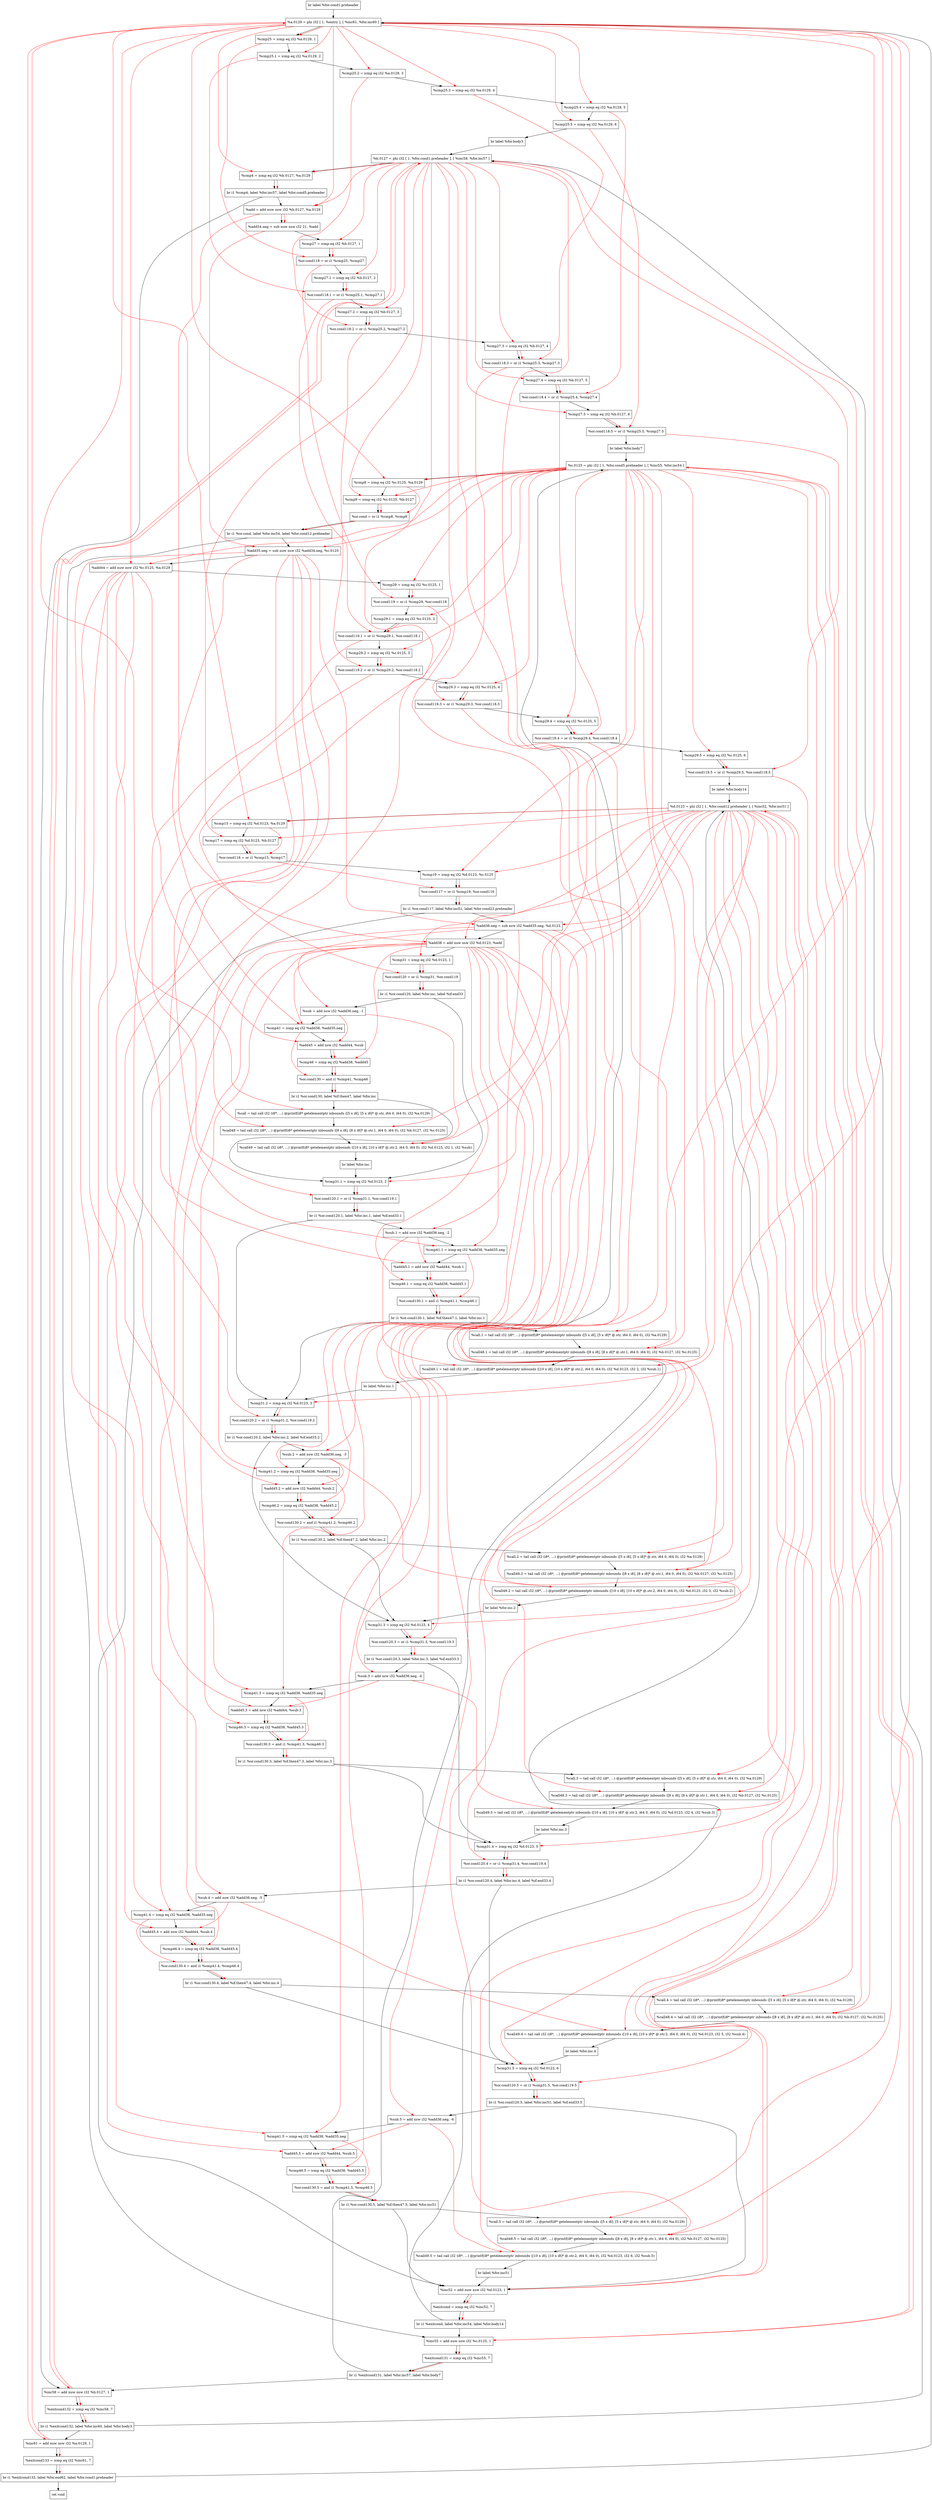 digraph "CDFG for'func' function" {
	Node0x55727b865918[shape=record, label="  br label %for.cond1.preheader"];
	Node0x55727b8660b8[shape=record, label="  %a.0129 = phi i32 [ 1, %entry ], [ %inc61, %for.inc60 ]"];
	Node0x55727b8661a0[shape=record, label="  %cmp25 = icmp eq i32 %a.0129, 1"];
	Node0x55727b866260[shape=record, label="  %cmp25.1 = icmp eq i32 %a.0129, 2"];
	Node0x55727b866320[shape=record, label="  %cmp25.2 = icmp eq i32 %a.0129, 3"];
	Node0x55727b8663e0[shape=record, label="  %cmp25.3 = icmp eq i32 %a.0129, 4"];
	Node0x55727b8664a0[shape=record, label="  %cmp25.4 = icmp eq i32 %a.0129, 5"];
	Node0x55727b866560[shape=record, label="  %cmp25.5 = icmp eq i32 %a.0129, 6"];
	Node0x55727b8666b8[shape=record, label="  br label %for.body3"];
	Node0x55727b866808[shape=record, label="  %b.0127 = phi i32 [ 1, %for.cond1.preheader ], [ %inc58, %for.inc57 ]"];
	Node0x55727b866a90[shape=record, label="  %cmp4 = icmp eq i32 %b.0127, %a.0129"];
	Node0x55727b7edc98[shape=record, label="  br i1 %cmp4, label %for.inc57, label %for.cond5.preheader"];
	Node0x55727b866c80[shape=record, label="  %add = add nuw nsw i32 %b.0127, %a.0129"];
	Node0x55727b866cf0[shape=record, label="  %add34.neg = sub nuw nsw i32 21, %add"];
	Node0x55727b866d90[shape=record, label="  %cmp27 = icmp eq i32 %b.0127, 1"];
	Node0x55727b866e20[shape=record, label="  %or.cond118 = or i1 %cmp25, %cmp27"];
	Node0x55727b866ec0[shape=record, label="  %cmp27.1 = icmp eq i32 %b.0127, 2"];
	Node0x55727b866f50[shape=record, label="  %or.cond118.1 = or i1 %cmp25.1, %cmp27.1"];
	Node0x55727b866ff0[shape=record, label="  %cmp27.2 = icmp eq i32 %b.0127, 3"];
	Node0x55727b867080[shape=record, label="  %or.cond118.2 = or i1 %cmp25.2, %cmp27.2"];
	Node0x55727b867120[shape=record, label="  %cmp27.3 = icmp eq i32 %b.0127, 4"];
	Node0x55727b8671b0[shape=record, label="  %or.cond118.3 = or i1 %cmp25.3, %cmp27.3"];
	Node0x55727b867570[shape=record, label="  %cmp27.4 = icmp eq i32 %b.0127, 5"];
	Node0x55727b867600[shape=record, label="  %or.cond118.4 = or i1 %cmp25.4, %cmp27.4"];
	Node0x55727b8676a0[shape=record, label="  %cmp27.5 = icmp eq i32 %b.0127, 6"];
	Node0x55727b867730[shape=record, label="  %or.cond118.5 = or i1 %cmp25.5, %cmp27.5"];
	Node0x55727b867838[shape=record, label="  br label %for.body7"];
	Node0x55727b867988[shape=record, label="  %c.0125 = phi i32 [ 1, %for.cond5.preheader ], [ %inc55, %for.inc54 ]"];
	Node0x55727b867a70[shape=record, label="  %cmp8 = icmp eq i32 %c.0125, %a.0129"];
	Node0x55727b867b00[shape=record, label="  %cmp9 = icmp eq i32 %c.0125, %b.0127"];
	Node0x55727b867b90[shape=record, label="  %or.cond = or i1 %cmp8, %cmp9"];
	Node0x55727b7eddb8[shape=record, label="  br i1 %or.cond, label %for.inc54, label %for.cond12.preheader"];
	Node0x55727b867d80[shape=record, label="  %add35.neg = sub nuw nsw i32 %add34.neg, %c.0125"];
	Node0x55727b867df0[shape=record, label="  %add44 = add nuw nsw i32 %c.0125, %a.0129"];
	Node0x55727b867e60[shape=record, label="  %cmp29 = icmp eq i32 %c.0125, 1"];
	Node0x55727b867ef0[shape=record, label="  %or.cond119 = or i1 %cmp29, %or.cond118"];
	Node0x55727b867f90[shape=record, label="  %cmp29.1 = icmp eq i32 %c.0125, 2"];
	Node0x55727b868830[shape=record, label="  %or.cond119.1 = or i1 %cmp29.1, %or.cond118.1"];
	Node0x55727b8688d0[shape=record, label="  %cmp29.2 = icmp eq i32 %c.0125, 3"];
	Node0x55727b868960[shape=record, label="  %or.cond119.2 = or i1 %cmp29.2, %or.cond118.2"];
	Node0x55727b868a00[shape=record, label="  %cmp29.3 = icmp eq i32 %c.0125, 4"];
	Node0x55727b868a90[shape=record, label="  %or.cond119.3 = or i1 %cmp29.3, %or.cond118.3"];
	Node0x55727b868b30[shape=record, label="  %cmp29.4 = icmp eq i32 %c.0125, 5"];
	Node0x55727b868bc0[shape=record, label="  %or.cond119.4 = or i1 %cmp29.4, %or.cond118.4"];
	Node0x55727b868c60[shape=record, label="  %cmp29.5 = icmp eq i32 %c.0125, 6"];
	Node0x55727b869310[shape=record, label="  %or.cond119.5 = or i1 %cmp29.5, %or.cond118.5"];
	Node0x55727b869418[shape=record, label="  br label %for.body14"];
	Node0x55727b869568[shape=record, label="  %d.0123 = phi i32 [ 1, %for.cond12.preheader ], [ %inc52, %for.inc51 ]"];
	Node0x55727b869650[shape=record, label="  %cmp15 = icmp eq i32 %d.0123, %a.0129"];
	Node0x55727b8696e0[shape=record, label="  %cmp17 = icmp eq i32 %d.0123, %b.0127"];
	Node0x55727b869770[shape=record, label="  %or.cond116 = or i1 %cmp15, %cmp17"];
	Node0x55727b869810[shape=record, label="  %cmp19 = icmp eq i32 %d.0123, %c.0125"];
	Node0x55727b8698a0[shape=record, label="  %or.cond117 = or i1 %cmp19, %or.cond116"];
	Node0x55727b7f9228[shape=record, label="  br i1 %or.cond117, label %for.inc51, label %for.cond22.preheader"];
	Node0x55727b869aa0[shape=record, label="  %add36.neg = sub nsw i32 %add35.neg, %d.0123"];
	Node0x55727b869b10[shape=record, label="  %add38 = add nuw nsw i32 %d.0123, %add"];
	Node0x55727b869b80[shape=record, label="  %cmp31 = icmp eq i32 %d.0123, 1"];
	Node0x55727b869c10[shape=record, label="  %or.cond120 = or i1 %cmp31, %or.cond119"];
	Node0x55727b7f9348[shape=record, label="  br i1 %or.cond120, label %for.inc, label %if.end33"];
	Node0x55727b869e00[shape=record, label="  %sub = add nsw i32 %add36.neg, -1"];
	Node0x55727b869e90[shape=record, label="  %cmp41 = icmp eq i32 %add38, %add35.neg"];
	Node0x55727b869f20[shape=record, label="  %add45 = add nsw i32 %add44, %sub"];
	Node0x55727b869fb0[shape=record, label="  %cmp46 = icmp eq i32 %add38, %add45"];
	Node0x55727b86a040[shape=record, label="  %or.cond130 = and i1 %cmp41, %cmp46"];
	Node0x55727b7f9468[shape=record, label="  br i1 %or.cond130, label %if.then47, label %for.inc"];
	Node0x55727b86a488[shape=record, label="  %call = tail call i32 (i8*, ...) @printf(i8* getelementptr inbounds ([5 x i8], [5 x i8]* @.str, i64 0, i64 0), i32 %a.0129)"];
	Node0x55727b86a650[shape=record, label="  %call48 = tail call i32 (i8*, ...) @printf(i8* getelementptr inbounds ([8 x i8], [8 x i8]* @.str.1, i64 0, i64 0), i32 %b.0127, i32 %c.0125)"];
	Node0x55727b86a808[shape=record, label="  %call49 = tail call i32 (i8*, ...) @printf(i8* getelementptr inbounds ([10 x i8], [10 x i8]* @.str.2, i64 0, i64 0), i32 %d.0123, i32 1, i32 %sub)"];
	Node0x55727b86a8c8[shape=record, label="  br label %for.inc"];
	Node0x55727b86a940[shape=record, label="  %cmp31.1 = icmp eq i32 %d.0123, 2"];
	Node0x55727b86a9d0[shape=record, label="  %or.cond120.1 = or i1 %cmp31.1, %or.cond119.1"];
	Node0x55727b86abe8[shape=record, label="  br i1 %or.cond120.1, label %for.inc.1, label %if.end33.1"];
	Node0x55727b86ac60[shape=record, label="  %inc52 = add nuw nsw i32 %d.0123, 1"];
	Node0x55727b86acd0[shape=record, label="  %exitcond = icmp eq i32 %inc52, 7"];
	Node0x55727b86ad88[shape=record, label="  br i1 %exitcond, label %for.inc54, label %for.body14"];
	Node0x55727b86ae00[shape=record, label="  %inc55 = add nuw nsw i32 %c.0125, 1"];
	Node0x55727b86ae70[shape=record, label="  %exitcond131 = icmp eq i32 %inc55, 7"];
	Node0x55727b86aef8[shape=record, label="  br i1 %exitcond131, label %for.inc57, label %for.body7"];
	Node0x55727b86af70[shape=record, label="  %inc58 = add nuw nsw i32 %b.0127, 1"];
	Node0x55727b86afe0[shape=record, label="  %exitcond132 = icmp eq i32 %inc58, 7"];
	Node0x55727b86b068[shape=record, label="  br i1 %exitcond132, label %for.inc60, label %for.body3"];
	Node0x55727b86b0e0[shape=record, label="  %inc61 = add nuw nsw i32 %a.0129, 1"];
	Node0x55727b86b150[shape=record, label="  %exitcond133 = icmp eq i32 %inc61, 7"];
	Node0x55727b86b2b8[shape=record, label="  br i1 %exitcond133, label %for.end62, label %for.cond1.preheader"];
	Node0x55727b86b300[shape=record, label="  ret void"];
	Node0x55727b86b370[shape=record, label="  %sub.1 = add nsw i32 %add36.neg, -2"];
	Node0x55727b86b400[shape=record, label="  %cmp41.1 = icmp eq i32 %add38, %add35.neg"];
	Node0x55727b86b490[shape=record, label="  %add45.1 = add nsw i32 %add44, %sub.1"];
	Node0x55727b86b520[shape=record, label="  %cmp46.1 = icmp eq i32 %add38, %add45.1"];
	Node0x55727b868020[shape=record, label="  %or.cond130.1 = and i1 %cmp41.1, %cmp46.1"];
	Node0x55727b868128[shape=record, label="  br i1 %or.cond130.1, label %if.then47.1, label %for.inc.1"];
	Node0x55727b8681d8[shape=record, label="  %call.1 = tail call i32 (i8*, ...) @printf(i8* getelementptr inbounds ([5 x i8], [5 x i8]* @.str, i64 0, i64 0), i32 %a.0129)"];
	Node0x55727b868300[shape=record, label="  %call48.1 = tail call i32 (i8*, ...) @printf(i8* getelementptr inbounds ([8 x i8], [8 x i8]* @.str.1, i64 0, i64 0), i32 %b.0127, i32 %c.0125)"];
	Node0x55727b868448[shape=record, label="  %call49.1 = tail call i32 (i8*, ...) @printf(i8* getelementptr inbounds ([10 x i8], [10 x i8]* @.str.2, i64 0, i64 0), i32 %d.0123, i32 2, i32 %sub.1)"];
	Node0x55727b866068[shape=record, label="  br label %for.inc.1"];
	Node0x55727b868550[shape=record, label="  %cmp31.2 = icmp eq i32 %d.0123, 3"];
	Node0x55727b8685c0[shape=record, label="  %or.cond120.2 = or i1 %cmp31.2, %or.cond119.2"];
	Node0x55727b868778[shape=record, label="  br i1 %or.cond120.2, label %for.inc.2, label %if.end33.2"];
	Node0x55727b868cf0[shape=record, label="  %sub.2 = add nsw i32 %add36.neg, -3"];
	Node0x55727b868d80[shape=record, label="  %cmp41.2 = icmp eq i32 %add38, %add35.neg"];
	Node0x55727b868e10[shape=record, label="  %add45.2 = add nsw i32 %add44, %sub.2"];
	Node0x55727b868ea0[shape=record, label="  %cmp46.2 = icmp eq i32 %add38, %add45.2"];
	Node0x55727b868f30[shape=record, label="  %or.cond130.2 = and i1 %cmp41.2, %cmp46.2"];
	Node0x55727b869068[shape=record, label="  br i1 %or.cond130.2, label %if.then47.2, label %for.inc.2"];
	Node0x55727b869118[shape=record, label="  %call.2 = tail call i32 (i8*, ...) @printf(i8* getelementptr inbounds ([5 x i8], [5 x i8]* @.str, i64 0, i64 0), i32 %a.0129)"];
	Node0x55727b869240[shape=record, label="  %call48.2 = tail call i32 (i8*, ...) @printf(i8* getelementptr inbounds ([8 x i8], [8 x i8]* @.str.1, i64 0, i64 0), i32 %b.0127, i32 %c.0125)"];
	Node0x55727b86d228[shape=record, label="  %call49.2 = tail call i32 (i8*, ...) @printf(i8* getelementptr inbounds ([10 x i8], [10 x i8]* @.str.2, i64 0, i64 0), i32 %d.0123, i32 3, i32 %sub.2)"];
	Node0x55727b866658[shape=record, label="  br label %for.inc.2"];
	Node0x55727b86d2b0[shape=record, label="  %cmp31.3 = icmp eq i32 %d.0123, 4"];
	Node0x55727b86d320[shape=record, label="  %or.cond120.3 = or i1 %cmp31.3, %or.cond119.3"];
	Node0x55727b86d4d8[shape=record, label="  br i1 %or.cond120.3, label %for.inc.3, label %if.end33.3"];
	Node0x55727b86d580[shape=record, label="  %sub.3 = add nsw i32 %add36.neg, -4"];
	Node0x55727b86d610[shape=record, label="  %cmp41.3 = icmp eq i32 %add38, %add35.neg"];
	Node0x55727b86d6a0[shape=record, label="  %add45.3 = add nsw i32 %add44, %sub.3"];
	Node0x55727b86d730[shape=record, label="  %cmp46.3 = icmp eq i32 %add38, %add45.3"];
	Node0x55727b86d7c0[shape=record, label="  %or.cond130.3 = and i1 %cmp41.3, %cmp46.3"];
	Node0x55727b86d8f8[shape=record, label="  br i1 %or.cond130.3, label %if.then47.3, label %for.inc.3"];
	Node0x55727b86d9a8[shape=record, label="  %call.3 = tail call i32 (i8*, ...) @printf(i8* getelementptr inbounds ([5 x i8], [5 x i8]* @.str, i64 0, i64 0), i32 %a.0129)"];
	Node0x55727b86dad0[shape=record, label="  %call48.3 = tail call i32 (i8*, ...) @printf(i8* getelementptr inbounds ([8 x i8], [8 x i8]* @.str.1, i64 0, i64 0), i32 %b.0127, i32 %c.0125)"];
	Node0x55727b86dc18[shape=record, label="  %call49.3 = tail call i32 (i8*, ...) @printf(i8* getelementptr inbounds ([10 x i8], [10 x i8]* @.str.2, i64 0, i64 0), i32 %d.0123, i32 4, i32 %sub.3)"];
	Node0x55727b8667b8[shape=record, label="  br label %for.inc.3"];
	Node0x55727b86dd20[shape=record, label="  %cmp31.4 = icmp eq i32 %d.0123, 5"];
	Node0x55727b86dd90[shape=record, label="  %or.cond120.4 = or i1 %cmp31.4, %or.cond119.4"];
	Node0x55727b86df48[shape=record, label="  br i1 %or.cond120.4, label %for.inc.4, label %if.end33.4"];
	Node0x55727b86dff0[shape=record, label="  %sub.4 = add nsw i32 %add36.neg, -5"];
	Node0x55727b86e080[shape=record, label="  %cmp41.4 = icmp eq i32 %add38, %add35.neg"];
	Node0x55727b86e110[shape=record, label="  %add45.4 = add nsw i32 %add44, %sub.4"];
	Node0x55727b86e1a0[shape=record, label="  %cmp46.4 = icmp eq i32 %add38, %add45.4"];
	Node0x55727b86e230[shape=record, label="  %or.cond130.4 = and i1 %cmp41.4, %cmp46.4"];
	Node0x55727b86e368[shape=record, label="  br i1 %or.cond130.4, label %if.then47.4, label %for.inc.4"];
	Node0x55727b86e418[shape=record, label="  %call.4 = tail call i32 (i8*, ...) @printf(i8* getelementptr inbounds ([5 x i8], [5 x i8]* @.str, i64 0, i64 0), i32 %a.0129)"];
	Node0x55727b86e540[shape=record, label="  %call48.4 = tail call i32 (i8*, ...) @printf(i8* getelementptr inbounds ([8 x i8], [8 x i8]* @.str.1, i64 0, i64 0), i32 %b.0127, i32 %c.0125)"];
	Node0x55727b86e688[shape=record, label="  %call49.4 = tail call i32 (i8*, ...) @printf(i8* getelementptr inbounds ([10 x i8], [10 x i8]* @.str.2, i64 0, i64 0), i32 %d.0123, i32 5, i32 %sub.4)"];
	Node0x55727b866bb8[shape=record, label="  br label %for.inc.4"];
	Node0x55727b86e790[shape=record, label="  %cmp31.5 = icmp eq i32 %d.0123, 6"];
	Node0x55727b86e800[shape=record, label="  %or.cond120.5 = or i1 %cmp31.5, %or.cond119.5"];
	Node0x55727b86e938[shape=record, label="  br i1 %or.cond120.5, label %for.inc51, label %if.end33.5"];
	Node0x55727b86e9e0[shape=record, label="  %sub.5 = add nsw i32 %add36.neg, -6"];
	Node0x55727b86ea70[shape=record, label="  %cmp41.5 = icmp eq i32 %add38, %add35.neg"];
	Node0x55727b86eb00[shape=record, label="  %add45.5 = add nsw i32 %add44, %sub.5"];
	Node0x55727b86eb90[shape=record, label="  %cmp46.5 = icmp eq i32 %add38, %add45.5"];
	Node0x55727b86ec20[shape=record, label="  %or.cond130.5 = and i1 %cmp41.5, %cmp46.5"];
	Node0x55727b86ed58[shape=record, label="  br i1 %or.cond130.5, label %if.then47.5, label %for.inc51"];
	Node0x55727b86ee08[shape=record, label="  %call.5 = tail call i32 (i8*, ...) @printf(i8* getelementptr inbounds ([5 x i8], [5 x i8]* @.str, i64 0, i64 0), i32 %a.0129)"];
	Node0x55727b86ef30[shape=record, label="  %call48.5 = tail call i32 (i8*, ...) @printf(i8* getelementptr inbounds ([8 x i8], [8 x i8]* @.str.1, i64 0, i64 0), i32 %b.0127, i32 %c.0125)"];
	Node0x55727b86f078[shape=record, label="  %call49.5 = tail call i32 (i8*, ...) @printf(i8* getelementptr inbounds ([10 x i8], [10 x i8]* @.str.2, i64 0, i64 0), i32 %d.0123, i32 6, i32 %sub.5)"];
	Node0x55727b8699d8[shape=record, label="  br label %for.inc51"];
	Node0x55727b865918 -> Node0x55727b8660b8
	Node0x55727b8660b8 -> Node0x55727b8661a0
	Node0x55727b8661a0 -> Node0x55727b866260
	Node0x55727b866260 -> Node0x55727b866320
	Node0x55727b866320 -> Node0x55727b8663e0
	Node0x55727b8663e0 -> Node0x55727b8664a0
	Node0x55727b8664a0 -> Node0x55727b866560
	Node0x55727b866560 -> Node0x55727b8666b8
	Node0x55727b8666b8 -> Node0x55727b866808
	Node0x55727b866808 -> Node0x55727b866a90
	Node0x55727b866a90 -> Node0x55727b7edc98
	Node0x55727b7edc98 -> Node0x55727b86af70
	Node0x55727b7edc98 -> Node0x55727b866c80
	Node0x55727b866c80 -> Node0x55727b866cf0
	Node0x55727b866cf0 -> Node0x55727b866d90
	Node0x55727b866d90 -> Node0x55727b866e20
	Node0x55727b866e20 -> Node0x55727b866ec0
	Node0x55727b866ec0 -> Node0x55727b866f50
	Node0x55727b866f50 -> Node0x55727b866ff0
	Node0x55727b866ff0 -> Node0x55727b867080
	Node0x55727b867080 -> Node0x55727b867120
	Node0x55727b867120 -> Node0x55727b8671b0
	Node0x55727b8671b0 -> Node0x55727b867570
	Node0x55727b867570 -> Node0x55727b867600
	Node0x55727b867600 -> Node0x55727b8676a0
	Node0x55727b8676a0 -> Node0x55727b867730
	Node0x55727b867730 -> Node0x55727b867838
	Node0x55727b867838 -> Node0x55727b867988
	Node0x55727b867988 -> Node0x55727b867a70
	Node0x55727b867a70 -> Node0x55727b867b00
	Node0x55727b867b00 -> Node0x55727b867b90
	Node0x55727b867b90 -> Node0x55727b7eddb8
	Node0x55727b7eddb8 -> Node0x55727b86ae00
	Node0x55727b7eddb8 -> Node0x55727b867d80
	Node0x55727b867d80 -> Node0x55727b867df0
	Node0x55727b867df0 -> Node0x55727b867e60
	Node0x55727b867e60 -> Node0x55727b867ef0
	Node0x55727b867ef0 -> Node0x55727b867f90
	Node0x55727b867f90 -> Node0x55727b868830
	Node0x55727b868830 -> Node0x55727b8688d0
	Node0x55727b8688d0 -> Node0x55727b868960
	Node0x55727b868960 -> Node0x55727b868a00
	Node0x55727b868a00 -> Node0x55727b868a90
	Node0x55727b868a90 -> Node0x55727b868b30
	Node0x55727b868b30 -> Node0x55727b868bc0
	Node0x55727b868bc0 -> Node0x55727b868c60
	Node0x55727b868c60 -> Node0x55727b869310
	Node0x55727b869310 -> Node0x55727b869418
	Node0x55727b869418 -> Node0x55727b869568
	Node0x55727b869568 -> Node0x55727b869650
	Node0x55727b869650 -> Node0x55727b8696e0
	Node0x55727b8696e0 -> Node0x55727b869770
	Node0x55727b869770 -> Node0x55727b869810
	Node0x55727b869810 -> Node0x55727b8698a0
	Node0x55727b8698a0 -> Node0x55727b7f9228
	Node0x55727b7f9228 -> Node0x55727b86ac60
	Node0x55727b7f9228 -> Node0x55727b869aa0
	Node0x55727b869aa0 -> Node0x55727b869b10
	Node0x55727b869b10 -> Node0x55727b869b80
	Node0x55727b869b80 -> Node0x55727b869c10
	Node0x55727b869c10 -> Node0x55727b7f9348
	Node0x55727b7f9348 -> Node0x55727b86a940
	Node0x55727b7f9348 -> Node0x55727b869e00
	Node0x55727b869e00 -> Node0x55727b869e90
	Node0x55727b869e90 -> Node0x55727b869f20
	Node0x55727b869f20 -> Node0x55727b869fb0
	Node0x55727b869fb0 -> Node0x55727b86a040
	Node0x55727b86a040 -> Node0x55727b7f9468
	Node0x55727b7f9468 -> Node0x55727b86a488
	Node0x55727b7f9468 -> Node0x55727b86a940
	Node0x55727b86a488 -> Node0x55727b86a650
	Node0x55727b86a650 -> Node0x55727b86a808
	Node0x55727b86a808 -> Node0x55727b86a8c8
	Node0x55727b86a8c8 -> Node0x55727b86a940
	Node0x55727b86a940 -> Node0x55727b86a9d0
	Node0x55727b86a9d0 -> Node0x55727b86abe8
	Node0x55727b86abe8 -> Node0x55727b868550
	Node0x55727b86abe8 -> Node0x55727b86b370
	Node0x55727b86ac60 -> Node0x55727b86acd0
	Node0x55727b86acd0 -> Node0x55727b86ad88
	Node0x55727b86ad88 -> Node0x55727b86ae00
	Node0x55727b86ad88 -> Node0x55727b869568
	Node0x55727b86ae00 -> Node0x55727b86ae70
	Node0x55727b86ae70 -> Node0x55727b86aef8
	Node0x55727b86aef8 -> Node0x55727b86af70
	Node0x55727b86aef8 -> Node0x55727b867988
	Node0x55727b86af70 -> Node0x55727b86afe0
	Node0x55727b86afe0 -> Node0x55727b86b068
	Node0x55727b86b068 -> Node0x55727b86b0e0
	Node0x55727b86b068 -> Node0x55727b866808
	Node0x55727b86b0e0 -> Node0x55727b86b150
	Node0x55727b86b150 -> Node0x55727b86b2b8
	Node0x55727b86b2b8 -> Node0x55727b86b300
	Node0x55727b86b2b8 -> Node0x55727b8660b8
	Node0x55727b86b370 -> Node0x55727b86b400
	Node0x55727b86b400 -> Node0x55727b86b490
	Node0x55727b86b490 -> Node0x55727b86b520
	Node0x55727b86b520 -> Node0x55727b868020
	Node0x55727b868020 -> Node0x55727b868128
	Node0x55727b868128 -> Node0x55727b8681d8
	Node0x55727b868128 -> Node0x55727b868550
	Node0x55727b8681d8 -> Node0x55727b868300
	Node0x55727b868300 -> Node0x55727b868448
	Node0x55727b868448 -> Node0x55727b866068
	Node0x55727b866068 -> Node0x55727b868550
	Node0x55727b868550 -> Node0x55727b8685c0
	Node0x55727b8685c0 -> Node0x55727b868778
	Node0x55727b868778 -> Node0x55727b86d2b0
	Node0x55727b868778 -> Node0x55727b868cf0
	Node0x55727b868cf0 -> Node0x55727b868d80
	Node0x55727b868d80 -> Node0x55727b868e10
	Node0x55727b868e10 -> Node0x55727b868ea0
	Node0x55727b868ea0 -> Node0x55727b868f30
	Node0x55727b868f30 -> Node0x55727b869068
	Node0x55727b869068 -> Node0x55727b869118
	Node0x55727b869068 -> Node0x55727b86d2b0
	Node0x55727b869118 -> Node0x55727b869240
	Node0x55727b869240 -> Node0x55727b86d228
	Node0x55727b86d228 -> Node0x55727b866658
	Node0x55727b866658 -> Node0x55727b86d2b0
	Node0x55727b86d2b0 -> Node0x55727b86d320
	Node0x55727b86d320 -> Node0x55727b86d4d8
	Node0x55727b86d4d8 -> Node0x55727b86dd20
	Node0x55727b86d4d8 -> Node0x55727b86d580
	Node0x55727b86d580 -> Node0x55727b86d610
	Node0x55727b86d610 -> Node0x55727b86d6a0
	Node0x55727b86d6a0 -> Node0x55727b86d730
	Node0x55727b86d730 -> Node0x55727b86d7c0
	Node0x55727b86d7c0 -> Node0x55727b86d8f8
	Node0x55727b86d8f8 -> Node0x55727b86d9a8
	Node0x55727b86d8f8 -> Node0x55727b86dd20
	Node0x55727b86d9a8 -> Node0x55727b86dad0
	Node0x55727b86dad0 -> Node0x55727b86dc18
	Node0x55727b86dc18 -> Node0x55727b8667b8
	Node0x55727b8667b8 -> Node0x55727b86dd20
	Node0x55727b86dd20 -> Node0x55727b86dd90
	Node0x55727b86dd90 -> Node0x55727b86df48
	Node0x55727b86df48 -> Node0x55727b86e790
	Node0x55727b86df48 -> Node0x55727b86dff0
	Node0x55727b86dff0 -> Node0x55727b86e080
	Node0x55727b86e080 -> Node0x55727b86e110
	Node0x55727b86e110 -> Node0x55727b86e1a0
	Node0x55727b86e1a0 -> Node0x55727b86e230
	Node0x55727b86e230 -> Node0x55727b86e368
	Node0x55727b86e368 -> Node0x55727b86e418
	Node0x55727b86e368 -> Node0x55727b86e790
	Node0x55727b86e418 -> Node0x55727b86e540
	Node0x55727b86e540 -> Node0x55727b86e688
	Node0x55727b86e688 -> Node0x55727b866bb8
	Node0x55727b866bb8 -> Node0x55727b86e790
	Node0x55727b86e790 -> Node0x55727b86e800
	Node0x55727b86e800 -> Node0x55727b86e938
	Node0x55727b86e938 -> Node0x55727b86ac60
	Node0x55727b86e938 -> Node0x55727b86e9e0
	Node0x55727b86e9e0 -> Node0x55727b86ea70
	Node0x55727b86ea70 -> Node0x55727b86eb00
	Node0x55727b86eb00 -> Node0x55727b86eb90
	Node0x55727b86eb90 -> Node0x55727b86ec20
	Node0x55727b86ec20 -> Node0x55727b86ed58
	Node0x55727b86ed58 -> Node0x55727b86ee08
	Node0x55727b86ed58 -> Node0x55727b86ac60
	Node0x55727b86ee08 -> Node0x55727b86ef30
	Node0x55727b86ef30 -> Node0x55727b86f078
	Node0x55727b86f078 -> Node0x55727b8699d8
	Node0x55727b8699d8 -> Node0x55727b86ac60
edge [color=red]
	Node0x55727b86b0e0 -> Node0x55727b8660b8
	Node0x55727b8660b8 -> Node0x55727b8661a0
	Node0x55727b8660b8 -> Node0x55727b866260
	Node0x55727b8660b8 -> Node0x55727b866320
	Node0x55727b8660b8 -> Node0x55727b8663e0
	Node0x55727b8660b8 -> Node0x55727b8664a0
	Node0x55727b8660b8 -> Node0x55727b866560
	Node0x55727b86af70 -> Node0x55727b866808
	Node0x55727b866808 -> Node0x55727b866a90
	Node0x55727b8660b8 -> Node0x55727b866a90
	Node0x55727b866a90 -> Node0x55727b7edc98
	Node0x55727b866808 -> Node0x55727b866c80
	Node0x55727b8660b8 -> Node0x55727b866c80
	Node0x55727b866c80 -> Node0x55727b866cf0
	Node0x55727b866808 -> Node0x55727b866d90
	Node0x55727b8661a0 -> Node0x55727b866e20
	Node0x55727b866d90 -> Node0x55727b866e20
	Node0x55727b866808 -> Node0x55727b866ec0
	Node0x55727b866260 -> Node0x55727b866f50
	Node0x55727b866ec0 -> Node0x55727b866f50
	Node0x55727b866808 -> Node0x55727b866ff0
	Node0x55727b866320 -> Node0x55727b867080
	Node0x55727b866ff0 -> Node0x55727b867080
	Node0x55727b866808 -> Node0x55727b867120
	Node0x55727b8663e0 -> Node0x55727b8671b0
	Node0x55727b867120 -> Node0x55727b8671b0
	Node0x55727b866808 -> Node0x55727b867570
	Node0x55727b8664a0 -> Node0x55727b867600
	Node0x55727b867570 -> Node0x55727b867600
	Node0x55727b866808 -> Node0x55727b8676a0
	Node0x55727b866560 -> Node0x55727b867730
	Node0x55727b8676a0 -> Node0x55727b867730
	Node0x55727b86ae00 -> Node0x55727b867988
	Node0x55727b867988 -> Node0x55727b867a70
	Node0x55727b8660b8 -> Node0x55727b867a70
	Node0x55727b867988 -> Node0x55727b867b00
	Node0x55727b866808 -> Node0x55727b867b00
	Node0x55727b867a70 -> Node0x55727b867b90
	Node0x55727b867b00 -> Node0x55727b867b90
	Node0x55727b867b90 -> Node0x55727b7eddb8
	Node0x55727b866cf0 -> Node0x55727b867d80
	Node0x55727b867988 -> Node0x55727b867d80
	Node0x55727b867988 -> Node0x55727b867df0
	Node0x55727b8660b8 -> Node0x55727b867df0
	Node0x55727b867988 -> Node0x55727b867e60
	Node0x55727b867e60 -> Node0x55727b867ef0
	Node0x55727b866e20 -> Node0x55727b867ef0
	Node0x55727b867988 -> Node0x55727b867f90
	Node0x55727b867f90 -> Node0x55727b868830
	Node0x55727b866f50 -> Node0x55727b868830
	Node0x55727b867988 -> Node0x55727b8688d0
	Node0x55727b8688d0 -> Node0x55727b868960
	Node0x55727b867080 -> Node0x55727b868960
	Node0x55727b867988 -> Node0x55727b868a00
	Node0x55727b868a00 -> Node0x55727b868a90
	Node0x55727b8671b0 -> Node0x55727b868a90
	Node0x55727b867988 -> Node0x55727b868b30
	Node0x55727b868b30 -> Node0x55727b868bc0
	Node0x55727b867600 -> Node0x55727b868bc0
	Node0x55727b867988 -> Node0x55727b868c60
	Node0x55727b868c60 -> Node0x55727b869310
	Node0x55727b867730 -> Node0x55727b869310
	Node0x55727b86ac60 -> Node0x55727b869568
	Node0x55727b869568 -> Node0x55727b869650
	Node0x55727b8660b8 -> Node0x55727b869650
	Node0x55727b869568 -> Node0x55727b8696e0
	Node0x55727b866808 -> Node0x55727b8696e0
	Node0x55727b869650 -> Node0x55727b869770
	Node0x55727b8696e0 -> Node0x55727b869770
	Node0x55727b869568 -> Node0x55727b869810
	Node0x55727b867988 -> Node0x55727b869810
	Node0x55727b869810 -> Node0x55727b8698a0
	Node0x55727b869770 -> Node0x55727b8698a0
	Node0x55727b8698a0 -> Node0x55727b7f9228
	Node0x55727b867d80 -> Node0x55727b869aa0
	Node0x55727b869568 -> Node0x55727b869aa0
	Node0x55727b869568 -> Node0x55727b869b10
	Node0x55727b866c80 -> Node0x55727b869b10
	Node0x55727b869568 -> Node0x55727b869b80
	Node0x55727b869b80 -> Node0x55727b869c10
	Node0x55727b867ef0 -> Node0x55727b869c10
	Node0x55727b869c10 -> Node0x55727b7f9348
	Node0x55727b869aa0 -> Node0x55727b869e00
	Node0x55727b869b10 -> Node0x55727b869e90
	Node0x55727b867d80 -> Node0x55727b869e90
	Node0x55727b867df0 -> Node0x55727b869f20
	Node0x55727b869e00 -> Node0x55727b869f20
	Node0x55727b869b10 -> Node0x55727b869fb0
	Node0x55727b869f20 -> Node0x55727b869fb0
	Node0x55727b869e90 -> Node0x55727b86a040
	Node0x55727b869fb0 -> Node0x55727b86a040
	Node0x55727b86a040 -> Node0x55727b7f9468
	Node0x55727b8660b8 -> Node0x55727b86a488
	Node0x55727b866808 -> Node0x55727b86a650
	Node0x55727b867988 -> Node0x55727b86a650
	Node0x55727b869568 -> Node0x55727b86a808
	Node0x55727b869e00 -> Node0x55727b86a808
	Node0x55727b869568 -> Node0x55727b86a940
	Node0x55727b86a940 -> Node0x55727b86a9d0
	Node0x55727b868830 -> Node0x55727b86a9d0
	Node0x55727b86a9d0 -> Node0x55727b86abe8
	Node0x55727b869568 -> Node0x55727b86ac60
	Node0x55727b86ac60 -> Node0x55727b86acd0
	Node0x55727b86acd0 -> Node0x55727b86ad88
	Node0x55727b867988 -> Node0x55727b86ae00
	Node0x55727b86ae00 -> Node0x55727b86ae70
	Node0x55727b86ae70 -> Node0x55727b86aef8
	Node0x55727b866808 -> Node0x55727b86af70
	Node0x55727b86af70 -> Node0x55727b86afe0
	Node0x55727b86afe0 -> Node0x55727b86b068
	Node0x55727b8660b8 -> Node0x55727b86b0e0
	Node0x55727b86b0e0 -> Node0x55727b86b150
	Node0x55727b86b150 -> Node0x55727b86b2b8
	Node0x55727b869aa0 -> Node0x55727b86b370
	Node0x55727b869b10 -> Node0x55727b86b400
	Node0x55727b867d80 -> Node0x55727b86b400
	Node0x55727b867df0 -> Node0x55727b86b490
	Node0x55727b86b370 -> Node0x55727b86b490
	Node0x55727b869b10 -> Node0x55727b86b520
	Node0x55727b86b490 -> Node0x55727b86b520
	Node0x55727b86b400 -> Node0x55727b868020
	Node0x55727b86b520 -> Node0x55727b868020
	Node0x55727b868020 -> Node0x55727b868128
	Node0x55727b8660b8 -> Node0x55727b8681d8
	Node0x55727b866808 -> Node0x55727b868300
	Node0x55727b867988 -> Node0x55727b868300
	Node0x55727b869568 -> Node0x55727b868448
	Node0x55727b86b370 -> Node0x55727b868448
	Node0x55727b869568 -> Node0x55727b868550
	Node0x55727b868550 -> Node0x55727b8685c0
	Node0x55727b868960 -> Node0x55727b8685c0
	Node0x55727b8685c0 -> Node0x55727b868778
	Node0x55727b869aa0 -> Node0x55727b868cf0
	Node0x55727b869b10 -> Node0x55727b868d80
	Node0x55727b867d80 -> Node0x55727b868d80
	Node0x55727b867df0 -> Node0x55727b868e10
	Node0x55727b868cf0 -> Node0x55727b868e10
	Node0x55727b869b10 -> Node0x55727b868ea0
	Node0x55727b868e10 -> Node0x55727b868ea0
	Node0x55727b868d80 -> Node0x55727b868f30
	Node0x55727b868ea0 -> Node0x55727b868f30
	Node0x55727b868f30 -> Node0x55727b869068
	Node0x55727b8660b8 -> Node0x55727b869118
	Node0x55727b866808 -> Node0x55727b869240
	Node0x55727b867988 -> Node0x55727b869240
	Node0x55727b869568 -> Node0x55727b86d228
	Node0x55727b868cf0 -> Node0x55727b86d228
	Node0x55727b869568 -> Node0x55727b86d2b0
	Node0x55727b86d2b0 -> Node0x55727b86d320
	Node0x55727b868a90 -> Node0x55727b86d320
	Node0x55727b86d320 -> Node0x55727b86d4d8
	Node0x55727b869aa0 -> Node0x55727b86d580
	Node0x55727b869b10 -> Node0x55727b86d610
	Node0x55727b867d80 -> Node0x55727b86d610
	Node0x55727b867df0 -> Node0x55727b86d6a0
	Node0x55727b86d580 -> Node0x55727b86d6a0
	Node0x55727b869b10 -> Node0x55727b86d730
	Node0x55727b86d6a0 -> Node0x55727b86d730
	Node0x55727b86d610 -> Node0x55727b86d7c0
	Node0x55727b86d730 -> Node0x55727b86d7c0
	Node0x55727b86d7c0 -> Node0x55727b86d8f8
	Node0x55727b8660b8 -> Node0x55727b86d9a8
	Node0x55727b866808 -> Node0x55727b86dad0
	Node0x55727b867988 -> Node0x55727b86dad0
	Node0x55727b869568 -> Node0x55727b86dc18
	Node0x55727b86d580 -> Node0x55727b86dc18
	Node0x55727b869568 -> Node0x55727b86dd20
	Node0x55727b86dd20 -> Node0x55727b86dd90
	Node0x55727b868bc0 -> Node0x55727b86dd90
	Node0x55727b86dd90 -> Node0x55727b86df48
	Node0x55727b869aa0 -> Node0x55727b86dff0
	Node0x55727b869b10 -> Node0x55727b86e080
	Node0x55727b867d80 -> Node0x55727b86e080
	Node0x55727b867df0 -> Node0x55727b86e110
	Node0x55727b86dff0 -> Node0x55727b86e110
	Node0x55727b869b10 -> Node0x55727b86e1a0
	Node0x55727b86e110 -> Node0x55727b86e1a0
	Node0x55727b86e080 -> Node0x55727b86e230
	Node0x55727b86e1a0 -> Node0x55727b86e230
	Node0x55727b86e230 -> Node0x55727b86e368
	Node0x55727b8660b8 -> Node0x55727b86e418
	Node0x55727b866808 -> Node0x55727b86e540
	Node0x55727b867988 -> Node0x55727b86e540
	Node0x55727b869568 -> Node0x55727b86e688
	Node0x55727b86dff0 -> Node0x55727b86e688
	Node0x55727b869568 -> Node0x55727b86e790
	Node0x55727b86e790 -> Node0x55727b86e800
	Node0x55727b869310 -> Node0x55727b86e800
	Node0x55727b86e800 -> Node0x55727b86e938
	Node0x55727b869aa0 -> Node0x55727b86e9e0
	Node0x55727b869b10 -> Node0x55727b86ea70
	Node0x55727b867d80 -> Node0x55727b86ea70
	Node0x55727b867df0 -> Node0x55727b86eb00
	Node0x55727b86e9e0 -> Node0x55727b86eb00
	Node0x55727b869b10 -> Node0x55727b86eb90
	Node0x55727b86eb00 -> Node0x55727b86eb90
	Node0x55727b86ea70 -> Node0x55727b86ec20
	Node0x55727b86eb90 -> Node0x55727b86ec20
	Node0x55727b86ec20 -> Node0x55727b86ed58
	Node0x55727b8660b8 -> Node0x55727b86ee08
	Node0x55727b866808 -> Node0x55727b86ef30
	Node0x55727b867988 -> Node0x55727b86ef30
	Node0x55727b869568 -> Node0x55727b86f078
	Node0x55727b86e9e0 -> Node0x55727b86f078
}
